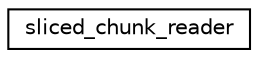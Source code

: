 digraph "Graphical Class Hierarchy"
{
  edge [fontname="Helvetica",fontsize="10",labelfontname="Helvetica",labelfontsize="10"];
  node [fontname="Helvetica",fontsize="10",shape=record];
  rankdir="LR";
  Node1 [label="sliced_chunk_reader",height=0.2,width=0.4,color="black", fillcolor="white", style="filled",URL="$classsliced__chunk__reader.html",tooltip="Helper to iterate easily through corresponding chunks of two dumps simultaneously. "];
}
